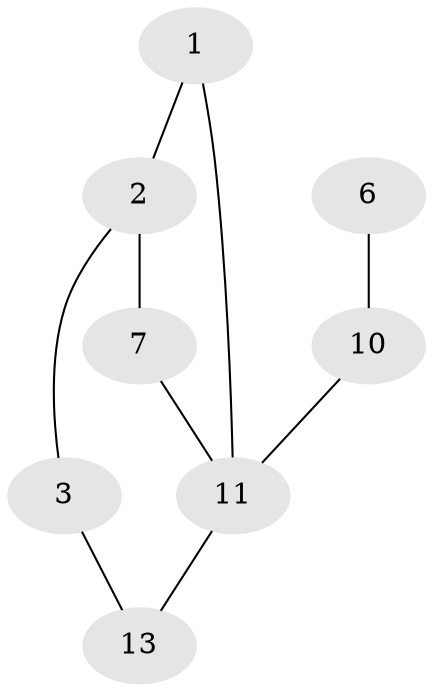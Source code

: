 // Generated by graph-tools (version 1.1) at 2025/46/02/15/25 05:46:28]
// undirected, 8 vertices, 9 edges
graph export_dot {
graph [start="1"]
  node [color=gray90,style=filled];
  1 [super="+9+16"];
  2 [super="+15+17+19"];
  3 [super="+4+18"];
  6 [super="+5+12"];
  7 [super="+8"];
  10 [super="+17"];
  11;
  13 [super="+15"];
  1 -- 2;
  1 -- 11;
  2 -- 3;
  2 -- 7;
  3 -- 13;
  6 -- 10;
  7 -- 11;
  10 -- 11;
  11 -- 13;
}
